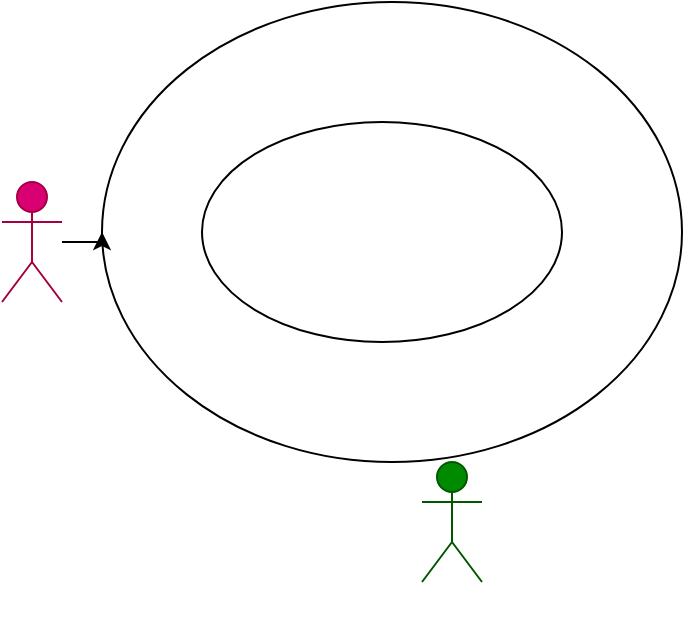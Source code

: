 <mxfile version="20.5.3" type="embed"><diagram id="_G6DrM5v-GOcoy_jpt8V" name="Page-1"><mxGraphModel dx="861" dy="586" grid="1" gridSize="10" guides="1" tooltips="1" connect="1" arrows="1" fold="1" page="1" pageScale="1" pageWidth="850" pageHeight="1100" math="0" shadow="0"><root><mxCell id="0"/><mxCell id="1" parent="0"/><mxCell id="2" value="" style="verticalLabelPosition=bottom;verticalAlign=top;html=1;shape=mxgraph.flowchart.on-page_reference;" vertex="1" parent="1"><mxGeometry x="330" y="230" width="290" height="230" as="geometry"/></mxCell><mxCell id="7" value="" style="edgeStyle=orthogonalEdgeStyle;rounded=0;orthogonalLoop=1;jettySize=auto;html=1;" edge="1" parent="1" source="4" target="2"><mxGeometry relative="1" as="geometry"/></mxCell><mxCell id="4" value="Actor" style="shape=umlActor;verticalLabelPosition=bottom;verticalAlign=top;html=1;outlineConnect=0;fillColor=#d80073;fontColor=#ffffff;strokeColor=#A50040;" vertex="1" parent="1"><mxGeometry x="280" y="320" width="30" height="60" as="geometry"/></mxCell><mxCell id="5" value="Actor" style="shape=umlActor;verticalLabelPosition=bottom;verticalAlign=top;html=1;outlineConnect=0;fillColor=#008a00;fontColor=#ffffff;strokeColor=#005700;" vertex="1" parent="1"><mxGeometry x="490" y="460" width="30" height="60" as="geometry"/></mxCell><mxCell id="6" value="" style="ellipse;whiteSpace=wrap;html=1;" vertex="1" parent="1"><mxGeometry x="380" y="290" width="180" height="110" as="geometry"/></mxCell></root></mxGraphModel></diagram></mxfile>